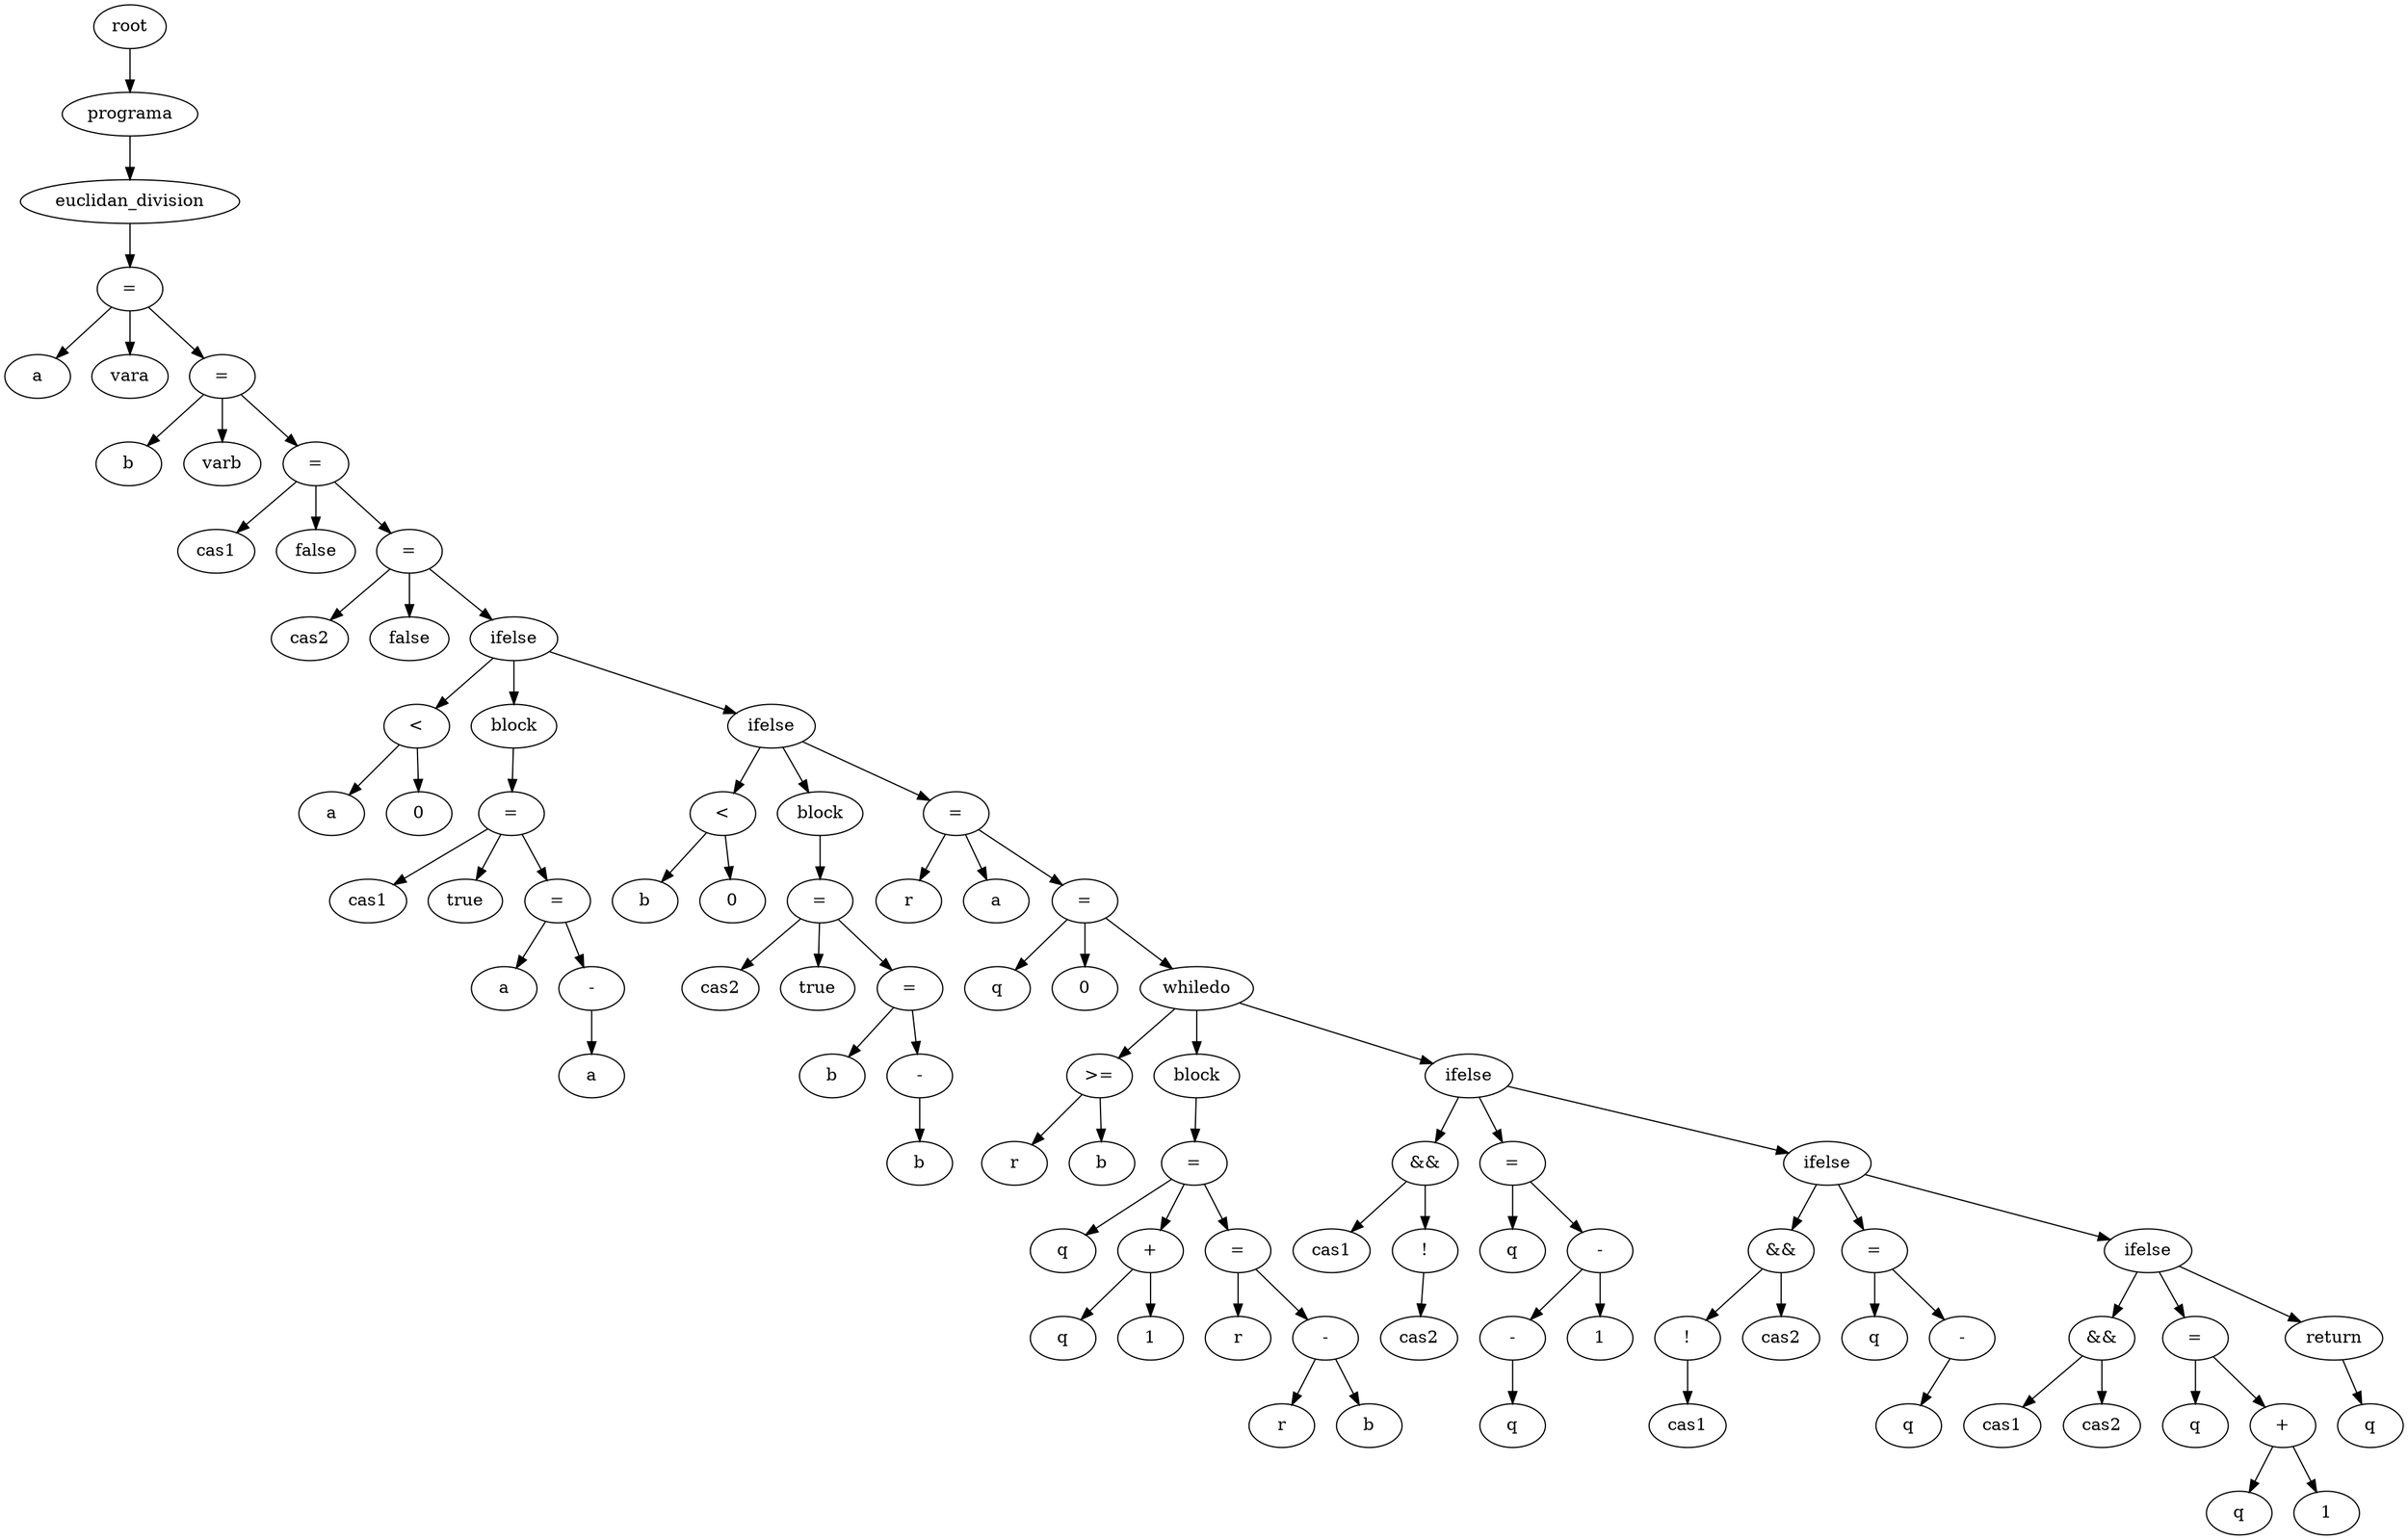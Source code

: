 digraph G {
node_0x9afa9b0 [label="a"]
node_0x9afa9c8 [label="vara"]
node_0x9afa9e0 [label="="]
node_0x9afa9e0 -> node_0x9afa9b0
node_0x9afa9e0 -> node_0x9afa9c8
node_0x9afa9f8 [label="b"]
node_0x9afaa10 [label="varb"]
node_0x9afaa28 [label="="]
node_0x9afaa28 -> node_0x9afa9f8
node_0x9afaa28 -> node_0x9afaa10
node_0x9afaa40 [label="cas1"]
node_0x9afaa80 [label="false"]
node_0x9afaa98 [label="="]
node_0x9afaa98 -> node_0x9afaa40
node_0x9afaa98 -> node_0x9afaa80
node_0x9afaab0 [label="cas2"]
node_0x9afaac8 [label="false"]
node_0x9afaae0 [label="="]
node_0x9afaae0 -> node_0x9afaab0
node_0x9afaae0 -> node_0x9afaac8
node_0x9afaaf8 [label="a"]
node_0x9afab38 [label="0"]
node_0x9afab50 [label="<"]
node_0x9afab50 -> node_0x9afaaf8
node_0x9afab50 -> node_0x9afab38
node_0x9afab68 [label="cas1"]
node_0x9afaba8 [label="true"]
node_0x9afabc0 [label="="]
node_0x9afabc0 -> node_0x9afab68
node_0x9afabc0 -> node_0x9afaba8
node_0x9afabd8 [label="a"]
node_0x9afabf0 [label="a"]
node_0x9afac08 [label="-"]
node_0x9afac08 -> node_0x9afabf0
node_0x9afac20 [label="="]
node_0x9afac20 -> node_0x9afabd8
node_0x9afac20 -> node_0x9afac08
node_0x9afabc0 -> node_0x9afac20
node_0x9afac50 [label="block"]
node_0x9afac50 -> node_0x9afabc0
node_0x9afac38 [label="ifelse"]
node_0x9afac38 -> node_0x9afab50
node_0x9afac38 -> node_0x9afac50
node_0x9afac68 [label="b"]
node_0x9afac80 [label="0"]
node_0x9afac98 [label="<"]
node_0x9afac98 -> node_0x9afac68
node_0x9afac98 -> node_0x9afac80
node_0x9afacb0 [label="cas2"]
node_0x9afacc8 [label="true"]
node_0x9aface0 [label="="]
node_0x9aface0 -> node_0x9afacb0
node_0x9aface0 -> node_0x9afacc8
node_0x9afacf8 [label="b"]
node_0x9afad10 [label="b"]
node_0x9afad28 [label="-"]
node_0x9afad28 -> node_0x9afad10
node_0x9afad40 [label="="]
node_0x9afad40 -> node_0x9afacf8
node_0x9afad40 -> node_0x9afad28
node_0x9aface0 -> node_0x9afad40
node_0x9afad70 [label="block"]
node_0x9afad70 -> node_0x9aface0
node_0x9afad58 [label="ifelse"]
node_0x9afad58 -> node_0x9afac98
node_0x9afad58 -> node_0x9afad70
node_0x9afad88 [label="r"]
node_0x9afada0 [label="a"]
node_0x9afadb8 [label="="]
node_0x9afadb8 -> node_0x9afad88
node_0x9afadb8 -> node_0x9afada0
node_0x9afadd0 [label="q"]
node_0x9afade8 [label="0"]
node_0x9afae00 [label="="]
node_0x9afae00 -> node_0x9afadd0
node_0x9afae00 -> node_0x9afade8
node_0x9afae18 [label="r"]
node_0x9afae30 [label="b"]
node_0x9afae48 [label=">="]
node_0x9afae48 -> node_0x9afae18
node_0x9afae48 -> node_0x9afae30
node_0x9afae60 [label="q"]
node_0x9afae78 [label="q"]
node_0x9afaeb8 [label="1"]
node_0x9afaed0 [label="+"]
node_0x9afaed0 -> node_0x9afae78
node_0x9afaed0 -> node_0x9afaeb8
node_0x9afaee8 [label="="]
node_0x9afaee8 -> node_0x9afae60
node_0x9afaee8 -> node_0x9afaed0
node_0x9afaf00 [label="r"]
node_0x9afaf18 [label="r"]
node_0x9afaf30 [label="b"]
node_0x9afaf48 [label="-"]
node_0x9afaf48 -> node_0x9afaf18
node_0x9afaf48 -> node_0x9afaf30
node_0x9afaf60 [label="="]
node_0x9afaf60 -> node_0x9afaf00
node_0x9afaf60 -> node_0x9afaf48
node_0x9afaee8 -> node_0x9afaf60
node_0x9afaf90 [label="block"]
node_0x9afaf90 -> node_0x9afaee8
node_0x9afaf78 [label="whiledo"]
node_0x9afaf78 -> node_0x9afae48
node_0x9afaf78 -> node_0x9afaf90
node_0x9afafa8 [label="cas1"]
node_0x9afafc0 [label="cas2"]
node_0x9afafd8 [label="!"]
node_0x9afafd8 -> node_0x9afafc0
node_0x9afaff0 [label="&&"]
node_0x9afaff0 -> node_0x9afafa8
node_0x9afaff0 -> node_0x9afafd8
node_0x9afb008 [label="q"]
node_0x9afb020 [label="q"]
node_0x9afb038 [label="-"]
node_0x9afb038 -> node_0x9afb020
node_0x9afb050 [label="1"]
node_0x9afb068 [label="-"]
node_0x9afb068 -> node_0x9afb038
node_0x9afb068 -> node_0x9afb050
node_0x9afb080 [label="="]
node_0x9afb080 -> node_0x9afb008
node_0x9afb080 -> node_0x9afb068
node_0x9afb098 [label="ifelse"]
node_0x9afb098 -> node_0x9afaff0
node_0x9afb098 -> node_0x9afb080
node_0x9afb0b0 [label="cas1"]
node_0x9afb0c8 [label="!"]
node_0x9afb0c8 -> node_0x9afb0b0
node_0x9afb0e0 [label="cas2"]
node_0x9afb0f8 [label="&&"]
node_0x9afb0f8 -> node_0x9afb0c8
node_0x9afb0f8 -> node_0x9afb0e0
node_0x9afb110 [label="q"]
node_0x9afb128 [label="q"]
node_0x9afb140 [label="-"]
node_0x9afb140 -> node_0x9afb128
node_0x9afb158 [label="="]
node_0x9afb158 -> node_0x9afb110
node_0x9afb158 -> node_0x9afb140
node_0x9afb170 [label="ifelse"]
node_0x9afb170 -> node_0x9afb0f8
node_0x9afb170 -> node_0x9afb158
node_0x9afb188 [label="cas1"]
node_0x9afb1a0 [label="cas2"]
node_0x9afb1b8 [label="&&"]
node_0x9afb1b8 -> node_0x9afb188
node_0x9afb1b8 -> node_0x9afb1a0
node_0x9afb1d0 [label="q"]
node_0x9afb1e8 [label="q"]
node_0x9afb200 [label="1"]
node_0x9afb218 [label="+"]
node_0x9afb218 -> node_0x9afb1e8
node_0x9afb218 -> node_0x9afb200
node_0x9afb230 [label="="]
node_0x9afb230 -> node_0x9afb1d0
node_0x9afb230 -> node_0x9afb218
node_0x9afb248 [label="ifelse"]
node_0x9afb248 -> node_0x9afb1b8
node_0x9afb248 -> node_0x9afb230
node_0x9afb260 [label="q"]
node_0x9afb278 [label="return"]
node_0x9afb278 -> node_0x9afb260
node_0x9afb248 -> node_0x9afb278
node_0x9afb170 -> node_0x9afb248
node_0x9afb098 -> node_0x9afb170
node_0x9afaf78 -> node_0x9afb098
node_0x9afae00 -> node_0x9afaf78
node_0x9afadb8 -> node_0x9afae00
node_0x9afad58 -> node_0x9afadb8
node_0x9afac38 -> node_0x9afad58
node_0x9afaae0 -> node_0x9afac38
node_0x9afaa98 -> node_0x9afaae0
node_0x9afaa28 -> node_0x9afaa98
node_0x9afa9e0 -> node_0x9afaa28
node_0x9afb290 [label="euclidan_division"]
node_0x9afb290 -> node_0x9afa9e0
node_0x9afb2c0 [label="programa"]
node_0x9afb2c0 -> node_0x9afb290
root -> node_0x9afb2c0
  root [label="root"]
}
